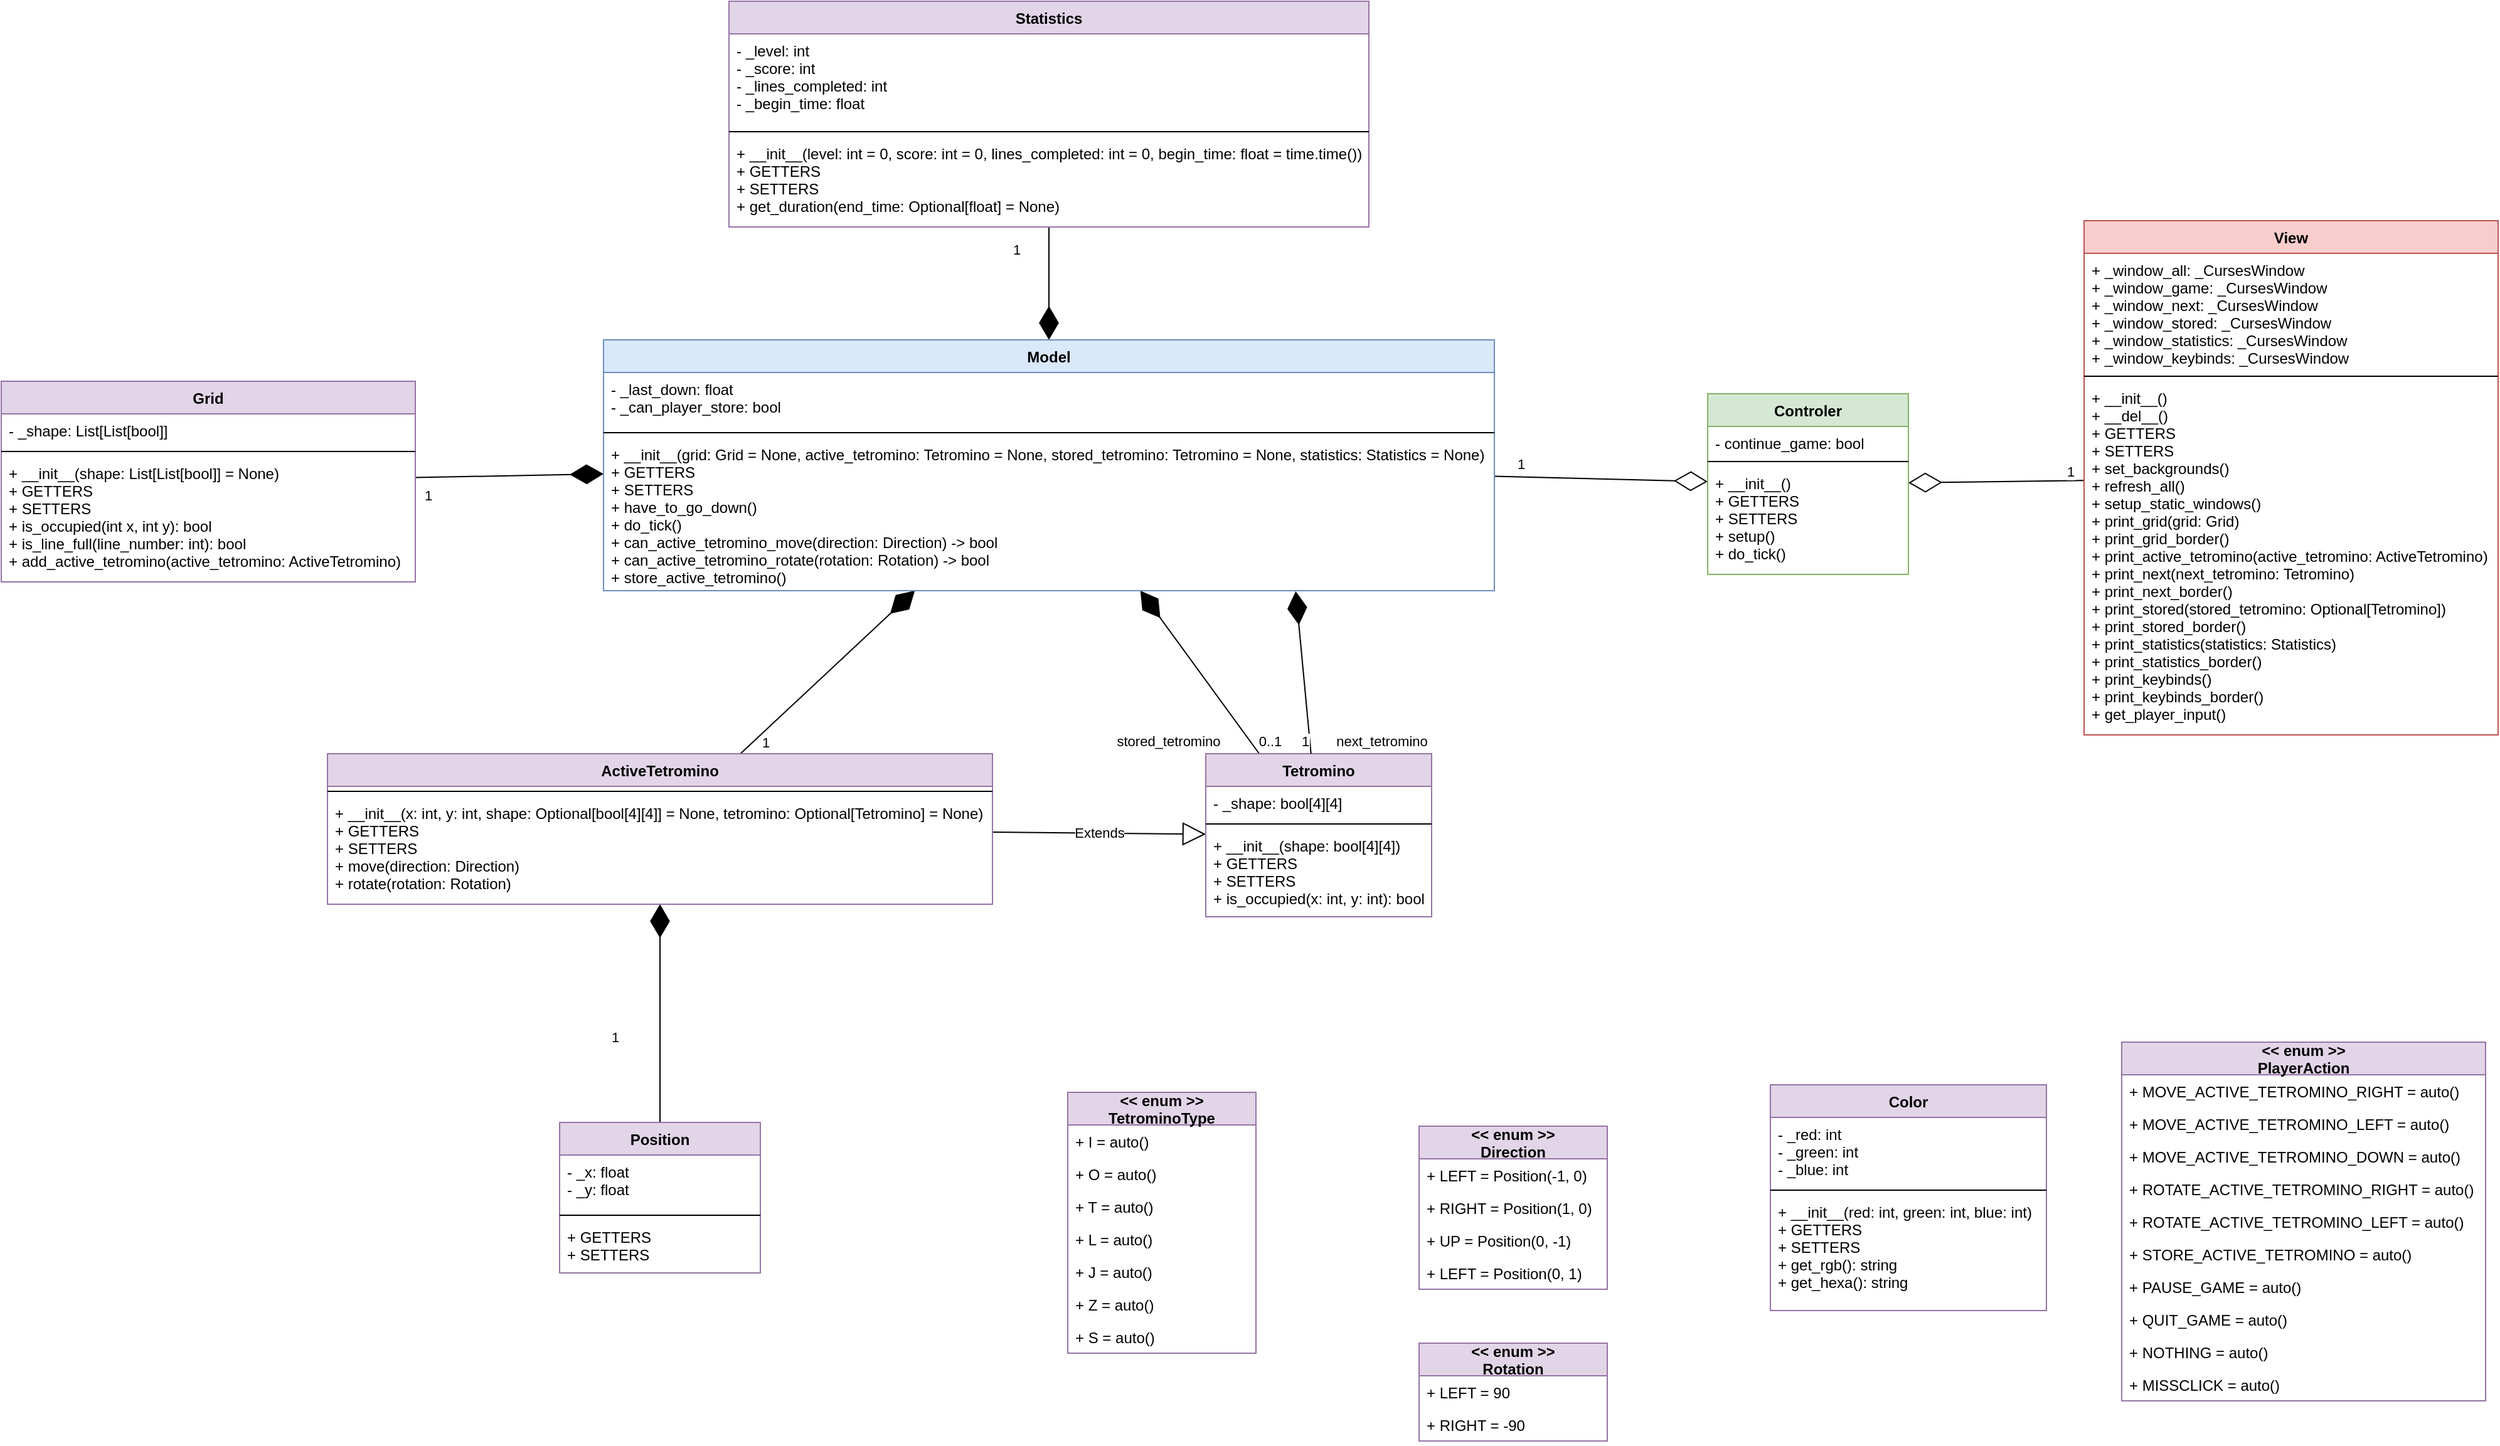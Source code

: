 <mxfile version="13.7.9" type="device"><diagram id="LG4WflgYfopz1KUowW6H" name="Page-1"><mxGraphModel dx="1830" dy="967" grid="1" gridSize="10" guides="1" tooltips="1" connect="1" arrows="0" fold="1" page="0" pageScale="1" pageWidth="827" pageHeight="1169" math="0" shadow="0"><root><mxCell id="0"/><mxCell id="1" parent="0"/><mxCell id="iFen5r1rHBEtQb6zMY1m-44" value="" style="endArrow=diamondThin;endFill=1;endSize=24;html=1;" parent="1" source="iFen5r1rHBEtQb6zMY1m-32" target="iFen5r1rHBEtQb6zMY1m-1" edge="1"><mxGeometry width="160" relative="1" as="geometry"><mxPoint y="364" as="sourcePoint"/><mxPoint y="310" as="targetPoint"/></mxGeometry></mxCell><mxCell id="iFen5r1rHBEtQb6zMY1m-71" value="1" style="edgeLabel;html=1;align=center;verticalAlign=middle;resizable=0;points=[];" parent="iFen5r1rHBEtQb6zMY1m-44" vertex="1" connectable="0"><mxGeometry x="-0.359" y="2" relative="1" as="geometry"><mxPoint x="-28.57" y="-11" as="offset"/></mxGeometry></mxCell><mxCell id="iFen5r1rHBEtQb6zMY1m-59" value="" style="endArrow=diamondThin;endFill=1;endSize=24;html=1;" parent="1" source="iFen5r1rHBEtQb6zMY1m-61" target="iFen5r1rHBEtQb6zMY1m-1" edge="1"><mxGeometry width="160" relative="1" as="geometry"><mxPoint x="270.0" y="388" as="sourcePoint"/><mxPoint x="80" y="262" as="targetPoint"/></mxGeometry></mxCell><mxCell id="iFen5r1rHBEtQb6zMY1m-60" value="1" style="edgeLabel;html=1;align=center;verticalAlign=middle;resizable=0;points=[];" parent="iFen5r1rHBEtQb6zMY1m-59" vertex="1" connectable="0"><mxGeometry x="-0.109" y="1" relative="1" as="geometry"><mxPoint x="-56.86" y="16.0" as="offset"/></mxGeometry></mxCell><mxCell id="iFen5r1rHBEtQb6zMY1m-72" value="" style="endArrow=diamondThin;endFill=1;endSize=24;html=1;" parent="1" source="iFen5r1rHBEtQb6zMY1m-65" target="iFen5r1rHBEtQb6zMY1m-1" edge="1"><mxGeometry width="160" relative="1" as="geometry"><mxPoint x="-40" y="372" as="sourcePoint"/><mxPoint x="20" y="302" as="targetPoint"/></mxGeometry></mxCell><mxCell id="iFen5r1rHBEtQb6zMY1m-74" value="stored_tetromino" style="edgeLabel;html=1;align=center;verticalAlign=middle;resizable=0;points=[];" parent="iFen5r1rHBEtQb6zMY1m-72" vertex="1" connectable="0"><mxGeometry x="-0.534" relative="1" as="geometry"><mxPoint x="-50.41" y="20.48" as="offset"/></mxGeometry></mxCell><mxCell id="moJaDbSJVLeKUr4o8YDT-9" value="0..1" style="edgeLabel;html=1;align=center;verticalAlign=middle;resizable=0;points=[];" parent="iFen5r1rHBEtQb6zMY1m-72" vertex="1" connectable="0"><mxGeometry x="-0.38" y="-1" relative="1" as="geometry"><mxPoint x="36.38" y="30.77" as="offset"/></mxGeometry></mxCell><mxCell id="iFen5r1rHBEtQb6zMY1m-75" value="" style="endArrow=diamondThin;endFill=1;endSize=24;html=1;" parent="1" source="MVBauPSFIROXOEQPaAqL-12" target="iFen5r1rHBEtQb6zMY1m-1" edge="1"><mxGeometry width="160" relative="1" as="geometry"><mxPoint x="-80" y="362" as="sourcePoint"/><mxPoint x="-54.717" y="270" as="targetPoint"/><Array as="points"/></mxGeometry></mxCell><mxCell id="iFen5r1rHBEtQb6zMY1m-76" value="1" style="edgeLabel;html=1;align=center;verticalAlign=middle;resizable=0;points=[];" parent="iFen5r1rHBEtQb6zMY1m-75" vertex="1" connectable="0"><mxGeometry x="-0.702" relative="1" as="geometry"><mxPoint x="-1.1" y="10.05" as="offset"/></mxGeometry></mxCell><mxCell id="iFen5r1rHBEtQb6zMY1m-32" value="Statistics" style="swimlane;fontStyle=1;align=center;verticalAlign=top;childLayout=stackLayout;horizontal=1;startSize=26;horizontalStack=0;resizeParent=1;resizeParentMax=0;resizeLast=0;collapsible=1;marginBottom=0;fillColor=#e1d5e7;strokeColor=#9673a6;" parent="1" vertex="1"><mxGeometry x="-510" y="-150" width="510" height="180" as="geometry"/></mxCell><mxCell id="iFen5r1rHBEtQb6zMY1m-33" value="- _level: int&#10;- _score: int&#10;- _lines_completed: int&#10;- _begin_time: float" style="text;strokeColor=none;fillColor=none;align=left;verticalAlign=top;spacingLeft=4;spacingRight=4;overflow=hidden;rotatable=0;points=[[0,0.5],[1,0.5]];portConstraint=eastwest;" parent="iFen5r1rHBEtQb6zMY1m-32" vertex="1"><mxGeometry y="26" width="510" height="74" as="geometry"/></mxCell><mxCell id="iFen5r1rHBEtQb6zMY1m-34" value="" style="line;strokeWidth=1;fillColor=none;align=left;verticalAlign=middle;spacingTop=-1;spacingLeft=3;spacingRight=3;rotatable=0;labelPosition=right;points=[];portConstraint=eastwest;" parent="iFen5r1rHBEtQb6zMY1m-32" vertex="1"><mxGeometry y="100" width="510" height="8" as="geometry"/></mxCell><mxCell id="iFen5r1rHBEtQb6zMY1m-35" value="+ __init__(level: int = 0, score: int = 0, lines_completed: int = 0, begin_time: float = time.time())&#10;+ GETTERS&#10;+ SETTERS&#10;+ get_duration(end_time: Optional[float] = None)" style="text;strokeColor=none;fillColor=none;align=left;verticalAlign=top;spacingLeft=4;spacingRight=4;overflow=hidden;rotatable=0;points=[[0,0.5],[1,0.5]];portConstraint=eastwest;" parent="iFen5r1rHBEtQb6zMY1m-32" vertex="1"><mxGeometry y="108" width="510" height="72" as="geometry"/></mxCell><mxCell id="MVBauPSFIROXOEQPaAqL-9" value="" style="endArrow=diamondThin;endFill=1;endSize=24;html=1;" parent="1" source="MVBauPSFIROXOEQPaAqL-5" target="MVBauPSFIROXOEQPaAqL-12" edge="1"><mxGeometry width="160" relative="1" as="geometry"><mxPoint x="-770" y="340" as="sourcePoint"/><mxPoint x="-610" y="340" as="targetPoint"/></mxGeometry></mxCell><mxCell id="MVBauPSFIROXOEQPaAqL-16" value="1" style="edgeLabel;html=1;align=center;verticalAlign=middle;resizable=0;points=[];" parent="MVBauPSFIROXOEQPaAqL-9" vertex="1" connectable="0"><mxGeometry x="-0.307" y="1" relative="1" as="geometry"><mxPoint x="-35.14" y="-8" as="offset"/></mxGeometry></mxCell><mxCell id="MVBauPSFIROXOEQPaAqL-18" value="Extends" style="endArrow=block;endSize=16;endFill=0;html=1;" parent="1" source="MVBauPSFIROXOEQPaAqL-12" target="iFen5r1rHBEtQb6zMY1m-65" edge="1"><mxGeometry width="160" relative="1" as="geometry"><mxPoint x="-800" y="380" as="sourcePoint"/><mxPoint x="-640" y="380" as="targetPoint"/></mxGeometry></mxCell><mxCell id="iFen5r1rHBEtQb6zMY1m-65" value="Tetromino" style="swimlane;fontStyle=1;align=center;verticalAlign=top;childLayout=stackLayout;horizontal=1;startSize=26;horizontalStack=0;resizeParent=1;resizeParentMax=0;resizeLast=0;collapsible=1;marginBottom=0;fillColor=#e1d5e7;strokeColor=#9673a6;" parent="1" vertex="1"><mxGeometry x="-130" y="450" width="180" height="130" as="geometry"/></mxCell><mxCell id="iFen5r1rHBEtQb6zMY1m-66" value="- _shape: bool[4][4]" style="text;strokeColor=none;fillColor=none;align=left;verticalAlign=top;spacingLeft=4;spacingRight=4;overflow=hidden;rotatable=0;points=[[0,0.5],[1,0.5]];portConstraint=eastwest;" parent="iFen5r1rHBEtQb6zMY1m-65" vertex="1"><mxGeometry y="26" width="180" height="26" as="geometry"/></mxCell><mxCell id="iFen5r1rHBEtQb6zMY1m-67" value="" style="line;strokeWidth=1;fillColor=none;align=left;verticalAlign=middle;spacingTop=-1;spacingLeft=3;spacingRight=3;rotatable=0;labelPosition=right;points=[];portConstraint=eastwest;" parent="iFen5r1rHBEtQb6zMY1m-65" vertex="1"><mxGeometry y="52" width="180" height="8" as="geometry"/></mxCell><mxCell id="iFen5r1rHBEtQb6zMY1m-68" value="+ __init__(shape: bool[4][4])&#10;+ GETTERS&#10;+ SETTERS&#10;+ is_occupied(x: int, y: int): bool" style="text;strokeColor=none;fillColor=none;align=left;verticalAlign=top;spacingLeft=4;spacingRight=4;overflow=hidden;rotatable=0;points=[[0,0.5],[1,0.5]];portConstraint=eastwest;" parent="iFen5r1rHBEtQb6zMY1m-65" vertex="1"><mxGeometry y="60" width="180" height="70" as="geometry"/></mxCell><mxCell id="OhlwuKTcIDxxPLKMGdSg-1" value="&lt;&lt; enum &gt;&gt;&#10;Direction" style="swimlane;fontStyle=1;childLayout=stackLayout;horizontal=1;startSize=26;fillColor=#e1d5e7;horizontalStack=0;resizeParent=1;resizeParentMax=0;resizeLast=0;collapsible=1;marginBottom=0;rounded=0;strokeColor=#9673a6;" parent="1" vertex="1"><mxGeometry x="40" y="747" width="150" height="130" as="geometry"/></mxCell><mxCell id="OhlwuKTcIDxxPLKMGdSg-2" value="+ LEFT = Position(-1, 0)" style="text;strokeColor=none;fillColor=none;align=left;verticalAlign=top;spacingLeft=4;spacingRight=4;overflow=hidden;rotatable=0;points=[[0,0.5],[1,0.5]];portConstraint=eastwest;" parent="OhlwuKTcIDxxPLKMGdSg-1" vertex="1"><mxGeometry y="26" width="150" height="26" as="geometry"/></mxCell><mxCell id="OhlwuKTcIDxxPLKMGdSg-3" value="+ RIGHT = Position(1, 0)" style="text;strokeColor=none;fillColor=none;align=left;verticalAlign=top;spacingLeft=4;spacingRight=4;overflow=hidden;rotatable=0;points=[[0,0.5],[1,0.5]];portConstraint=eastwest;" parent="OhlwuKTcIDxxPLKMGdSg-1" vertex="1"><mxGeometry y="52" width="150" height="26" as="geometry"/></mxCell><mxCell id="OhlwuKTcIDxxPLKMGdSg-4" value="+ UP = Position(0, -1)" style="text;strokeColor=none;fillColor=none;align=left;verticalAlign=top;spacingLeft=4;spacingRight=4;overflow=hidden;rotatable=0;points=[[0,0.5],[1,0.5]];portConstraint=eastwest;" parent="OhlwuKTcIDxxPLKMGdSg-1" vertex="1"><mxGeometry y="78" width="150" height="26" as="geometry"/></mxCell><mxCell id="OhlwuKTcIDxxPLKMGdSg-5" value="+ LEFT = Position(0, 1)" style="text;strokeColor=none;fillColor=none;align=left;verticalAlign=top;spacingLeft=4;spacingRight=4;overflow=hidden;rotatable=0;points=[[0,0.5],[1,0.5]];portConstraint=eastwest;" parent="OhlwuKTcIDxxPLKMGdSg-1" vertex="1"><mxGeometry y="104" width="150" height="26" as="geometry"/></mxCell><mxCell id="OhlwuKTcIDxxPLKMGdSg-6" value="&lt;&lt; enum &gt;&gt;&#10;TetrominoType" style="swimlane;fontStyle=1;childLayout=stackLayout;horizontal=1;startSize=26;fillColor=#e1d5e7;horizontalStack=0;resizeParent=1;resizeParentMax=0;resizeLast=0;collapsible=1;marginBottom=0;rounded=0;strokeColor=#9673a6;" parent="1" vertex="1"><mxGeometry x="-240" y="720" width="150" height="208" as="geometry"/></mxCell><mxCell id="OhlwuKTcIDxxPLKMGdSg-7" value="+ I = auto()" style="text;strokeColor=none;fillColor=none;align=left;verticalAlign=top;spacingLeft=4;spacingRight=4;overflow=hidden;rotatable=0;points=[[0,0.5],[1,0.5]];portConstraint=eastwest;" parent="OhlwuKTcIDxxPLKMGdSg-6" vertex="1"><mxGeometry y="26" width="150" height="26" as="geometry"/></mxCell><mxCell id="OhlwuKTcIDxxPLKMGdSg-8" value="+ O = auto()" style="text;strokeColor=none;fillColor=none;align=left;verticalAlign=top;spacingLeft=4;spacingRight=4;overflow=hidden;rotatable=0;points=[[0,0.5],[1,0.5]];portConstraint=eastwest;" parent="OhlwuKTcIDxxPLKMGdSg-6" vertex="1"><mxGeometry y="52" width="150" height="26" as="geometry"/></mxCell><mxCell id="OhlwuKTcIDxxPLKMGdSg-9" value="+ T = auto()" style="text;strokeColor=none;fillColor=none;align=left;verticalAlign=top;spacingLeft=4;spacingRight=4;overflow=hidden;rotatable=0;points=[[0,0.5],[1,0.5]];portConstraint=eastwest;" parent="OhlwuKTcIDxxPLKMGdSg-6" vertex="1"><mxGeometry y="78" width="150" height="26" as="geometry"/></mxCell><mxCell id="OhlwuKTcIDxxPLKMGdSg-10" value="+ L = auto()" style="text;strokeColor=none;fillColor=none;align=left;verticalAlign=top;spacingLeft=4;spacingRight=4;overflow=hidden;rotatable=0;points=[[0,0.5],[1,0.5]];portConstraint=eastwest;" parent="OhlwuKTcIDxxPLKMGdSg-6" vertex="1"><mxGeometry y="104" width="150" height="26" as="geometry"/></mxCell><mxCell id="OhlwuKTcIDxxPLKMGdSg-11" value="+ J = auto()" style="text;strokeColor=none;fillColor=none;align=left;verticalAlign=top;spacingLeft=4;spacingRight=4;overflow=hidden;rotatable=0;points=[[0,0.5],[1,0.5]];portConstraint=eastwest;" parent="OhlwuKTcIDxxPLKMGdSg-6" vertex="1"><mxGeometry y="130" width="150" height="26" as="geometry"/></mxCell><mxCell id="OhlwuKTcIDxxPLKMGdSg-12" value="+ Z = auto()" style="text;strokeColor=none;fillColor=none;align=left;verticalAlign=top;spacingLeft=4;spacingRight=4;overflow=hidden;rotatable=0;points=[[0,0.5],[1,0.5]];portConstraint=eastwest;" parent="OhlwuKTcIDxxPLKMGdSg-6" vertex="1"><mxGeometry y="156" width="150" height="26" as="geometry"/></mxCell><mxCell id="OhlwuKTcIDxxPLKMGdSg-13" value="+ S = auto()" style="text;strokeColor=none;fillColor=none;align=left;verticalAlign=top;spacingLeft=4;spacingRight=4;overflow=hidden;rotatable=0;points=[[0,0.5],[1,0.5]];portConstraint=eastwest;" parent="OhlwuKTcIDxxPLKMGdSg-6" vertex="1"><mxGeometry y="182" width="150" height="26" as="geometry"/></mxCell><mxCell id="MVBauPSFIROXOEQPaAqL-5" value="Position" style="swimlane;fontStyle=1;align=center;verticalAlign=top;childLayout=stackLayout;horizontal=1;startSize=26;horizontalStack=0;resizeParent=1;resizeParentMax=0;resizeLast=0;collapsible=1;marginBottom=0;fillColor=#e1d5e7;strokeColor=#9673a6;" parent="1" vertex="1"><mxGeometry x="-645" y="744" width="160" height="120" as="geometry"/></mxCell><mxCell id="MVBauPSFIROXOEQPaAqL-6" value="- _x: float&#10;- _y: float" style="text;strokeColor=none;fillColor=none;align=left;verticalAlign=top;spacingLeft=4;spacingRight=4;overflow=hidden;rotatable=0;points=[[0,0.5],[1,0.5]];portConstraint=eastwest;" parent="MVBauPSFIROXOEQPaAqL-5" vertex="1"><mxGeometry y="26" width="160" height="44" as="geometry"/></mxCell><mxCell id="MVBauPSFIROXOEQPaAqL-7" value="" style="line;strokeWidth=1;fillColor=none;align=left;verticalAlign=middle;spacingTop=-1;spacingLeft=3;spacingRight=3;rotatable=0;labelPosition=right;points=[];portConstraint=eastwest;" parent="MVBauPSFIROXOEQPaAqL-5" vertex="1"><mxGeometry y="70" width="160" height="8" as="geometry"/></mxCell><mxCell id="MVBauPSFIROXOEQPaAqL-8" value="+ GETTERS&#10;+ SETTERS" style="text;strokeColor=none;fillColor=none;align=left;verticalAlign=top;spacingLeft=4;spacingRight=4;overflow=hidden;rotatable=0;points=[[0,0.5],[1,0.5]];portConstraint=eastwest;" parent="MVBauPSFIROXOEQPaAqL-5" vertex="1"><mxGeometry y="78" width="160" height="42" as="geometry"/></mxCell><mxCell id="OhlwuKTcIDxxPLKMGdSg-33" value="" style="endArrow=diamondThin;endFill=0;endSize=24;html=1;" parent="1" source="iFen5r1rHBEtQb6zMY1m-1" target="iFen5r1rHBEtQb6zMY1m-9" edge="1"><mxGeometry width="160" relative="1" as="geometry"><mxPoint x="130" y="360" as="sourcePoint"/><mxPoint x="290" y="360" as="targetPoint"/></mxGeometry></mxCell><mxCell id="OhlwuKTcIDxxPLKMGdSg-35" value="1" style="edgeLabel;html=1;align=center;verticalAlign=middle;resizable=0;points=[];" parent="OhlwuKTcIDxxPLKMGdSg-33" vertex="1" connectable="0"><mxGeometry x="-0.552" y="-1" relative="1" as="geometry"><mxPoint x="-16.91" y="-11.79" as="offset"/></mxGeometry></mxCell><mxCell id="OhlwuKTcIDxxPLKMGdSg-34" value="" style="endArrow=diamondThin;endFill=0;endSize=24;html=1;" parent="1" source="iFen5r1rHBEtQb6zMY1m-5" target="iFen5r1rHBEtQb6zMY1m-9" edge="1"><mxGeometry width="160" relative="1" as="geometry"><mxPoint x="150" y="351.936" as="sourcePoint"/><mxPoint x="270" y="350.0" as="targetPoint"/></mxGeometry></mxCell><mxCell id="OhlwuKTcIDxxPLKMGdSg-36" value="1" style="edgeLabel;html=1;align=center;verticalAlign=middle;resizable=0;points=[];" parent="OhlwuKTcIDxxPLKMGdSg-34" vertex="1" connectable="0"><mxGeometry x="-0.851" relative="1" as="geometry"><mxPoint x="-1.03" y="-8" as="offset"/></mxGeometry></mxCell><mxCell id="iFen5r1rHBEtQb6zMY1m-69" value="Color" style="swimlane;fontStyle=1;align=center;verticalAlign=top;childLayout=stackLayout;horizontal=1;startSize=26;horizontalStack=0;resizeParent=1;resizeParentMax=0;resizeLast=0;collapsible=1;marginBottom=0;fillColor=#e1d5e7;strokeColor=#9673a6;" parent="1" vertex="1"><mxGeometry x="320" y="714" width="220" height="180" as="geometry"/></mxCell><mxCell id="iFen5r1rHBEtQb6zMY1m-70" value="- _red: int&#10;- _green: int&#10;- _blue: int" style="text;strokeColor=none;fillColor=none;align=left;verticalAlign=top;spacingLeft=4;spacingRight=4;overflow=hidden;rotatable=0;points=[[0,0.5],[1,0.5]];portConstraint=eastwest;" parent="iFen5r1rHBEtQb6zMY1m-69" vertex="1"><mxGeometry y="26" width="220" height="54" as="geometry"/></mxCell><mxCell id="U7QJbbIodbmrVJAv_2BX-1" value="" style="line;strokeWidth=1;fillColor=none;align=left;verticalAlign=middle;spacingTop=-1;spacingLeft=3;spacingRight=3;rotatable=0;labelPosition=right;points=[];portConstraint=eastwest;" parent="iFen5r1rHBEtQb6zMY1m-69" vertex="1"><mxGeometry y="80" width="220" height="8" as="geometry"/></mxCell><mxCell id="U7QJbbIodbmrVJAv_2BX-3" value="+ __init__(red: int, green: int, blue: int)&#10;+ GETTERS&#10;+ SETTERS&#10;+ get_rgb(): string&#10;+ get_hexa(): string" style="text;strokeColor=none;fillColor=none;align=left;verticalAlign=top;spacingLeft=4;spacingRight=4;overflow=hidden;rotatable=0;points=[[0,0.5],[1,0.5]];portConstraint=eastwest;" parent="iFen5r1rHBEtQb6zMY1m-69" vertex="1"><mxGeometry y="88" width="220" height="92" as="geometry"/></mxCell><mxCell id="MVBauPSFIROXOEQPaAqL-12" value="ActiveTetromino" style="swimlane;fontStyle=1;align=center;verticalAlign=top;childLayout=stackLayout;horizontal=1;startSize=26;horizontalStack=0;resizeParent=1;resizeParentMax=0;resizeLast=0;collapsible=1;marginBottom=0;fillColor=#e1d5e7;strokeColor=#9673a6;" parent="1" vertex="1"><mxGeometry x="-830" y="450" width="530" height="120" as="geometry"/></mxCell><mxCell id="MVBauPSFIROXOEQPaAqL-14" value="" style="line;strokeWidth=1;fillColor=none;align=left;verticalAlign=middle;spacingTop=-1;spacingLeft=3;spacingRight=3;rotatable=0;labelPosition=right;points=[];portConstraint=eastwest;" parent="MVBauPSFIROXOEQPaAqL-12" vertex="1"><mxGeometry y="26" width="530" height="8" as="geometry"/></mxCell><mxCell id="MVBauPSFIROXOEQPaAqL-15" value="+ __init__(x: int, y: int, shape: Optional[bool[4][4]] = None, tetromino: Optional[Tetromino] = None)&#10;+ GETTERS&#10;+ SETTERS&#10;+ move(direction: Direction)&#10;+ rotate(rotation: Rotation)" style="text;strokeColor=none;fillColor=none;align=left;verticalAlign=top;spacingLeft=4;spacingRight=4;overflow=hidden;rotatable=0;points=[[0,0.5],[1,0.5]];portConstraint=eastwest;" parent="MVBauPSFIROXOEQPaAqL-12" vertex="1"><mxGeometry y="34" width="530" height="86" as="geometry"/></mxCell><mxCell id="iFen5r1rHBEtQb6zMY1m-61" value="Grid" style="swimlane;fontStyle=1;align=center;verticalAlign=top;childLayout=stackLayout;horizontal=1;startSize=26;horizontalStack=0;resizeParent=1;resizeParentMax=0;resizeLast=0;collapsible=1;marginBottom=0;fillColor=#e1d5e7;strokeColor=#9673a6;" parent="1" vertex="1"><mxGeometry x="-1090" y="153" width="330" height="160" as="geometry"/></mxCell><mxCell id="iFen5r1rHBEtQb6zMY1m-62" value="- _shape: List[List[bool]]" style="text;strokeColor=none;fillColor=none;align=left;verticalAlign=top;spacingLeft=4;spacingRight=4;overflow=hidden;rotatable=0;points=[[0,0.5],[1,0.5]];portConstraint=eastwest;" parent="iFen5r1rHBEtQb6zMY1m-61" vertex="1"><mxGeometry y="26" width="330" height="26" as="geometry"/></mxCell><mxCell id="iFen5r1rHBEtQb6zMY1m-63" value="" style="line;strokeWidth=1;fillColor=none;align=left;verticalAlign=middle;spacingTop=-1;spacingLeft=3;spacingRight=3;rotatable=0;labelPosition=right;points=[];portConstraint=eastwest;" parent="iFen5r1rHBEtQb6zMY1m-61" vertex="1"><mxGeometry y="52" width="330" height="8" as="geometry"/></mxCell><mxCell id="iFen5r1rHBEtQb6zMY1m-64" value="+ __init__(shape: List[List[bool]] = None)&#10;+ GETTERS&#10;+ SETTERS&#10;+ is_occupied(int x, int y): bool&#10;+ is_line_full(line_number: int): bool&#10;+ add_active_tetromino(active_tetromino: ActiveTetromino)" style="text;strokeColor=none;fillColor=none;align=left;verticalAlign=top;spacingLeft=4;spacingRight=4;overflow=hidden;rotatable=0;points=[[0,0.5],[1,0.5]];portConstraint=eastwest;" parent="iFen5r1rHBEtQb6zMY1m-61" vertex="1"><mxGeometry y="60" width="330" height="100" as="geometry"/></mxCell><mxCell id="moJaDbSJVLeKUr4o8YDT-1" value="&lt;&lt; enum &gt;&gt;&#10;Rotation" style="swimlane;fontStyle=1;childLayout=stackLayout;horizontal=1;startSize=26;fillColor=#e1d5e7;horizontalStack=0;resizeParent=1;resizeParentMax=0;resizeLast=0;collapsible=1;marginBottom=0;rounded=0;strokeColor=#9673a6;" parent="1" vertex="1"><mxGeometry x="40" y="920" width="150" height="78" as="geometry"/></mxCell><mxCell id="moJaDbSJVLeKUr4o8YDT-2" value="+ LEFT = 90" style="text;strokeColor=none;fillColor=none;align=left;verticalAlign=top;spacingLeft=4;spacingRight=4;overflow=hidden;rotatable=0;points=[[0,0.5],[1,0.5]];portConstraint=eastwest;" parent="moJaDbSJVLeKUr4o8YDT-1" vertex="1"><mxGeometry y="26" width="150" height="26" as="geometry"/></mxCell><mxCell id="moJaDbSJVLeKUr4o8YDT-3" value="+ RIGHT = -90" style="text;strokeColor=none;fillColor=none;align=left;verticalAlign=top;spacingLeft=4;spacingRight=4;overflow=hidden;rotatable=0;points=[[0,0.5],[1,0.5]];portConstraint=eastwest;" parent="moJaDbSJVLeKUr4o8YDT-1" vertex="1"><mxGeometry y="52" width="150" height="26" as="geometry"/></mxCell><mxCell id="moJaDbSJVLeKUr4o8YDT-6" value="" style="endArrow=diamondThin;endFill=1;endSize=24;html=1;entryX=0.777;entryY=1.004;entryDx=0;entryDy=0;entryPerimeter=0;" parent="1" source="iFen5r1rHBEtQb6zMY1m-65" target="iFen5r1rHBEtQb6zMY1m-4" edge="1"><mxGeometry width="160" relative="1" as="geometry"><mxPoint x="-76.583" y="460" as="sourcePoint"/><mxPoint x="110" y="310" as="targetPoint"/></mxGeometry></mxCell><mxCell id="moJaDbSJVLeKUr4o8YDT-7" value="1" style="edgeLabel;html=1;align=center;verticalAlign=middle;resizable=0;points=[];" parent="moJaDbSJVLeKUr4o8YDT-6" vertex="1" connectable="0"><mxGeometry x="-0.702" relative="1" as="geometry"><mxPoint x="-3.17" y="9.34" as="offset"/></mxGeometry></mxCell><mxCell id="moJaDbSJVLeKUr4o8YDT-8" value="next_tetromino" style="edgeLabel;html=1;align=center;verticalAlign=middle;resizable=0;points=[];" parent="moJaDbSJVLeKUr4o8YDT-6" vertex="1" connectable="0"><mxGeometry x="-0.534" relative="1" as="geometry"><mxPoint x="58.97" y="20.15" as="offset"/></mxGeometry></mxCell><mxCell id="iFen5r1rHBEtQb6zMY1m-9" value="Controler" style="swimlane;fontStyle=1;align=center;verticalAlign=top;childLayout=stackLayout;horizontal=1;startSize=26;horizontalStack=0;resizeParent=1;resizeParentMax=0;resizeLast=0;collapsible=1;marginBottom=0;fillColor=#d5e8d4;strokeColor=#82b366;" parent="1" vertex="1"><mxGeometry x="270" y="163" width="160" height="144" as="geometry"/></mxCell><mxCell id="X7-QtXT8SbnJkA-zZ8C0-5" value="- continue_game: bool" style="text;strokeColor=none;fillColor=none;align=left;verticalAlign=top;spacingLeft=4;spacingRight=4;overflow=hidden;rotatable=0;points=[[0,0.5],[1,0.5]];portConstraint=eastwest;" vertex="1" parent="iFen5r1rHBEtQb6zMY1m-9"><mxGeometry y="26" width="160" height="24" as="geometry"/></mxCell><mxCell id="iFen5r1rHBEtQb6zMY1m-11" value="" style="line;strokeWidth=1;fillColor=none;align=left;verticalAlign=middle;spacingTop=-1;spacingLeft=3;spacingRight=3;rotatable=0;labelPosition=right;points=[];portConstraint=eastwest;" parent="iFen5r1rHBEtQb6zMY1m-9" vertex="1"><mxGeometry y="50" width="160" height="8" as="geometry"/></mxCell><mxCell id="iFen5r1rHBEtQb6zMY1m-12" value="+ __init__()&#10;+ GETTERS&#10;+ SETTERS&#10;+ setup()&#10;+ do_tick()" style="text;strokeColor=none;fillColor=none;align=left;verticalAlign=top;spacingLeft=4;spacingRight=4;overflow=hidden;rotatable=0;points=[[0,0.5],[1,0.5]];portConstraint=eastwest;" parent="iFen5r1rHBEtQb6zMY1m-9" vertex="1"><mxGeometry y="58" width="160" height="86" as="geometry"/></mxCell><mxCell id="iFen5r1rHBEtQb6zMY1m-1" value="Model" style="swimlane;fontStyle=1;align=center;verticalAlign=top;childLayout=stackLayout;horizontal=1;startSize=26;horizontalStack=0;resizeParent=1;resizeParentMax=0;resizeLast=0;collapsible=1;marginBottom=0;fillColor=#dae8fc;strokeColor=#6c8ebf;" parent="1" vertex="1"><mxGeometry x="-610" y="120" width="710" height="200" as="geometry"/></mxCell><mxCell id="X7-QtXT8SbnJkA-zZ8C0-3" value="- _last_down: float&#10;- _can_player_store: bool" style="text;strokeColor=none;fillColor=none;align=left;verticalAlign=top;spacingLeft=4;spacingRight=4;overflow=hidden;rotatable=0;points=[[0,0.5],[1,0.5]];portConstraint=eastwest;" vertex="1" parent="iFen5r1rHBEtQb6zMY1m-1"><mxGeometry y="26" width="710" height="44" as="geometry"/></mxCell><mxCell id="iFen5r1rHBEtQb6zMY1m-3" value="" style="line;strokeWidth=1;fillColor=none;align=left;verticalAlign=middle;spacingTop=-1;spacingLeft=3;spacingRight=3;rotatable=0;labelPosition=right;points=[];portConstraint=eastwest;" parent="iFen5r1rHBEtQb6zMY1m-1" vertex="1"><mxGeometry y="70" width="710" height="8" as="geometry"/></mxCell><mxCell id="iFen5r1rHBEtQb6zMY1m-4" value="+ __init__(grid: Grid = None, active_tetromino: Tetromino = None, stored_tetromino: Tetromino = None, statistics: Statistics = None)&#10;+ GETTERS&#10;+ SETTERS&#10;+ have_to_go_down()&#10;+ do_tick()&#10;+ can_active_tetromino_move(direction: Direction) -&gt; bool&#10;+ can_active_tetromino_rotate(rotation: Rotation) -&gt; bool&#10;+ store_active_tetromino()" style="text;strokeColor=none;fillColor=none;align=left;verticalAlign=top;spacingLeft=4;spacingRight=4;overflow=hidden;rotatable=0;points=[[0,0.5],[1,0.5]];portConstraint=eastwest;" parent="iFen5r1rHBEtQb6zMY1m-1" vertex="1"><mxGeometry y="78" width="710" height="122" as="geometry"/></mxCell><mxCell id="iFen5r1rHBEtQb6zMY1m-5" value="View" style="swimlane;fontStyle=1;align=center;verticalAlign=top;childLayout=stackLayout;horizontal=1;startSize=26;horizontalStack=0;resizeParent=1;resizeParentMax=0;resizeLast=0;collapsible=1;marginBottom=0;fillColor=#f8cecc;strokeColor=#b85450;" parent="1" vertex="1"><mxGeometry x="570" y="25" width="330" height="410" as="geometry"/></mxCell><mxCell id="iFen5r1rHBEtQb6zMY1m-6" value="+ _window_all: _CursesWindow&#10;+ _window_game: _CursesWindow&#10;+ _window_next: _CursesWindow&#10;+ _window_stored: _CursesWindow&#10;+ _window_statistics: _CursesWindow&#10;+ _window_keybinds: _CursesWindow" style="text;strokeColor=none;fillColor=none;align=left;verticalAlign=top;spacingLeft=4;spacingRight=4;overflow=hidden;rotatable=0;points=[[0,0.5],[1,0.5]];portConstraint=eastwest;" parent="iFen5r1rHBEtQb6zMY1m-5" vertex="1"><mxGeometry y="26" width="330" height="94" as="geometry"/></mxCell><mxCell id="iFen5r1rHBEtQb6zMY1m-7" value="" style="line;strokeWidth=1;fillColor=none;align=left;verticalAlign=middle;spacingTop=-1;spacingLeft=3;spacingRight=3;rotatable=0;labelPosition=right;points=[];portConstraint=eastwest;" parent="iFen5r1rHBEtQb6zMY1m-5" vertex="1"><mxGeometry y="120" width="330" height="8" as="geometry"/></mxCell><mxCell id="iFen5r1rHBEtQb6zMY1m-8" value="+ __init__()&#10;+ __del__()&#10;+ GETTERS&#10;+ SETTERS&#10;+ set_backgrounds()&#10;+ refresh_all()&#10;+ setup_static_windows()&#10;+ print_grid(grid: Grid)&#10;+ print_grid_border()&#10;+ print_active_tetromino(active_tetromino: ActiveTetromino)&#10;+ print_next(next_tetromino: Tetromino)&#10;+ print_next_border()&#10;+ print_stored(stored_tetromino: Optional[Tetromino])&#10;+ print_stored_border()&#10;+ print_statistics(statistics: Statistics)&#10;+ print_statistics_border()&#10;+ print_keybinds()&#10;+ print_keybinds_border()&#10;+ get_player_input()" style="text;strokeColor=none;fillColor=none;align=left;verticalAlign=top;spacingLeft=4;spacingRight=4;overflow=hidden;rotatable=0;points=[[0,0.5],[1,0.5]];portConstraint=eastwest;" parent="iFen5r1rHBEtQb6zMY1m-5" vertex="1"><mxGeometry y="128" width="330" height="282" as="geometry"/></mxCell><mxCell id="WoiUtM-KlNbkohvhJhuJ-2" value="&lt;&lt; enum &gt;&gt;&#10;PlayerAction" style="swimlane;fontStyle=1;childLayout=stackLayout;horizontal=1;startSize=26;fillColor=#e1d5e7;horizontalStack=0;resizeParent=1;resizeParentMax=0;resizeLast=0;collapsible=1;marginBottom=0;rounded=0;strokeColor=#9673a6;" parent="1" vertex="1"><mxGeometry x="600" y="680" width="290" height="286" as="geometry"/></mxCell><mxCell id="WoiUtM-KlNbkohvhJhuJ-3" value="+ MOVE_ACTIVE_TETROMINO_RIGHT = auto()" style="text;strokeColor=none;fillColor=none;align=left;verticalAlign=top;spacingLeft=4;spacingRight=4;overflow=hidden;rotatable=0;points=[[0,0.5],[1,0.5]];portConstraint=eastwest;" parent="WoiUtM-KlNbkohvhJhuJ-2" vertex="1"><mxGeometry y="26" width="290" height="26" as="geometry"/></mxCell><mxCell id="WoiUtM-KlNbkohvhJhuJ-4" value="+ MOVE_ACTIVE_TETROMINO_LEFT = auto()" style="text;strokeColor=none;fillColor=none;align=left;verticalAlign=top;spacingLeft=4;spacingRight=4;overflow=hidden;rotatable=0;points=[[0,0.5],[1,0.5]];portConstraint=eastwest;" parent="WoiUtM-KlNbkohvhJhuJ-2" vertex="1"><mxGeometry y="52" width="290" height="26" as="geometry"/></mxCell><mxCell id="WoiUtM-KlNbkohvhJhuJ-5" value="+ MOVE_ACTIVE_TETROMINO_DOWN = auto()" style="text;strokeColor=none;fillColor=none;align=left;verticalAlign=top;spacingLeft=4;spacingRight=4;overflow=hidden;rotatable=0;points=[[0,0.5],[1,0.5]];portConstraint=eastwest;" parent="WoiUtM-KlNbkohvhJhuJ-2" vertex="1"><mxGeometry y="78" width="290" height="26" as="geometry"/></mxCell><mxCell id="WoiUtM-KlNbkohvhJhuJ-6" value="+ ROTATE_ACTIVE_TETROMINO_RIGHT = auto()" style="text;strokeColor=none;fillColor=none;align=left;verticalAlign=top;spacingLeft=4;spacingRight=4;overflow=hidden;rotatable=0;points=[[0,0.5],[1,0.5]];portConstraint=eastwest;" parent="WoiUtM-KlNbkohvhJhuJ-2" vertex="1"><mxGeometry y="104" width="290" height="26" as="geometry"/></mxCell><mxCell id="WoiUtM-KlNbkohvhJhuJ-7" value="+ ROTATE_ACTIVE_TETROMINO_LEFT = auto()" style="text;strokeColor=none;fillColor=none;align=left;verticalAlign=top;spacingLeft=4;spacingRight=4;overflow=hidden;rotatable=0;points=[[0,0.5],[1,0.5]];portConstraint=eastwest;" parent="WoiUtM-KlNbkohvhJhuJ-2" vertex="1"><mxGeometry y="130" width="290" height="26" as="geometry"/></mxCell><mxCell id="X7-QtXT8SbnJkA-zZ8C0-2" value="+ STORE_ACTIVE_TETROMINO = auto()" style="text;strokeColor=none;fillColor=none;align=left;verticalAlign=top;spacingLeft=4;spacingRight=4;overflow=hidden;rotatable=0;points=[[0,0.5],[1,0.5]];portConstraint=eastwest;" vertex="1" parent="WoiUtM-KlNbkohvhJhuJ-2"><mxGeometry y="156" width="290" height="26" as="geometry"/></mxCell><mxCell id="X7-QtXT8SbnJkA-zZ8C0-1" value="+ PAUSE_GAME = auto()" style="text;strokeColor=none;fillColor=none;align=left;verticalAlign=top;spacingLeft=4;spacingRight=4;overflow=hidden;rotatable=0;points=[[0,0.5],[1,0.5]];portConstraint=eastwest;" vertex="1" parent="WoiUtM-KlNbkohvhJhuJ-2"><mxGeometry y="182" width="290" height="26" as="geometry"/></mxCell><mxCell id="WoiUtM-KlNbkohvhJhuJ-8" value="+ QUIT_GAME = auto()" style="text;strokeColor=none;fillColor=none;align=left;verticalAlign=top;spacingLeft=4;spacingRight=4;overflow=hidden;rotatable=0;points=[[0,0.5],[1,0.5]];portConstraint=eastwest;" parent="WoiUtM-KlNbkohvhJhuJ-2" vertex="1"><mxGeometry y="208" width="290" height="26" as="geometry"/></mxCell><mxCell id="WoiUtM-KlNbkohvhJhuJ-10" value="+ NOTHING = auto()" style="text;strokeColor=none;fillColor=none;align=left;verticalAlign=top;spacingLeft=4;spacingRight=4;overflow=hidden;rotatable=0;points=[[0,0.5],[1,0.5]];portConstraint=eastwest;" parent="WoiUtM-KlNbkohvhJhuJ-2" vertex="1"><mxGeometry y="234" width="290" height="26" as="geometry"/></mxCell><mxCell id="WoiUtM-KlNbkohvhJhuJ-11" value="+ MISSCLICK = auto()" style="text;strokeColor=none;fillColor=none;align=left;verticalAlign=top;spacingLeft=4;spacingRight=4;overflow=hidden;rotatable=0;points=[[0,0.5],[1,0.5]];portConstraint=eastwest;" parent="WoiUtM-KlNbkohvhJhuJ-2" vertex="1"><mxGeometry y="260" width="290" height="26" as="geometry"/></mxCell></root></mxGraphModel></diagram></mxfile>